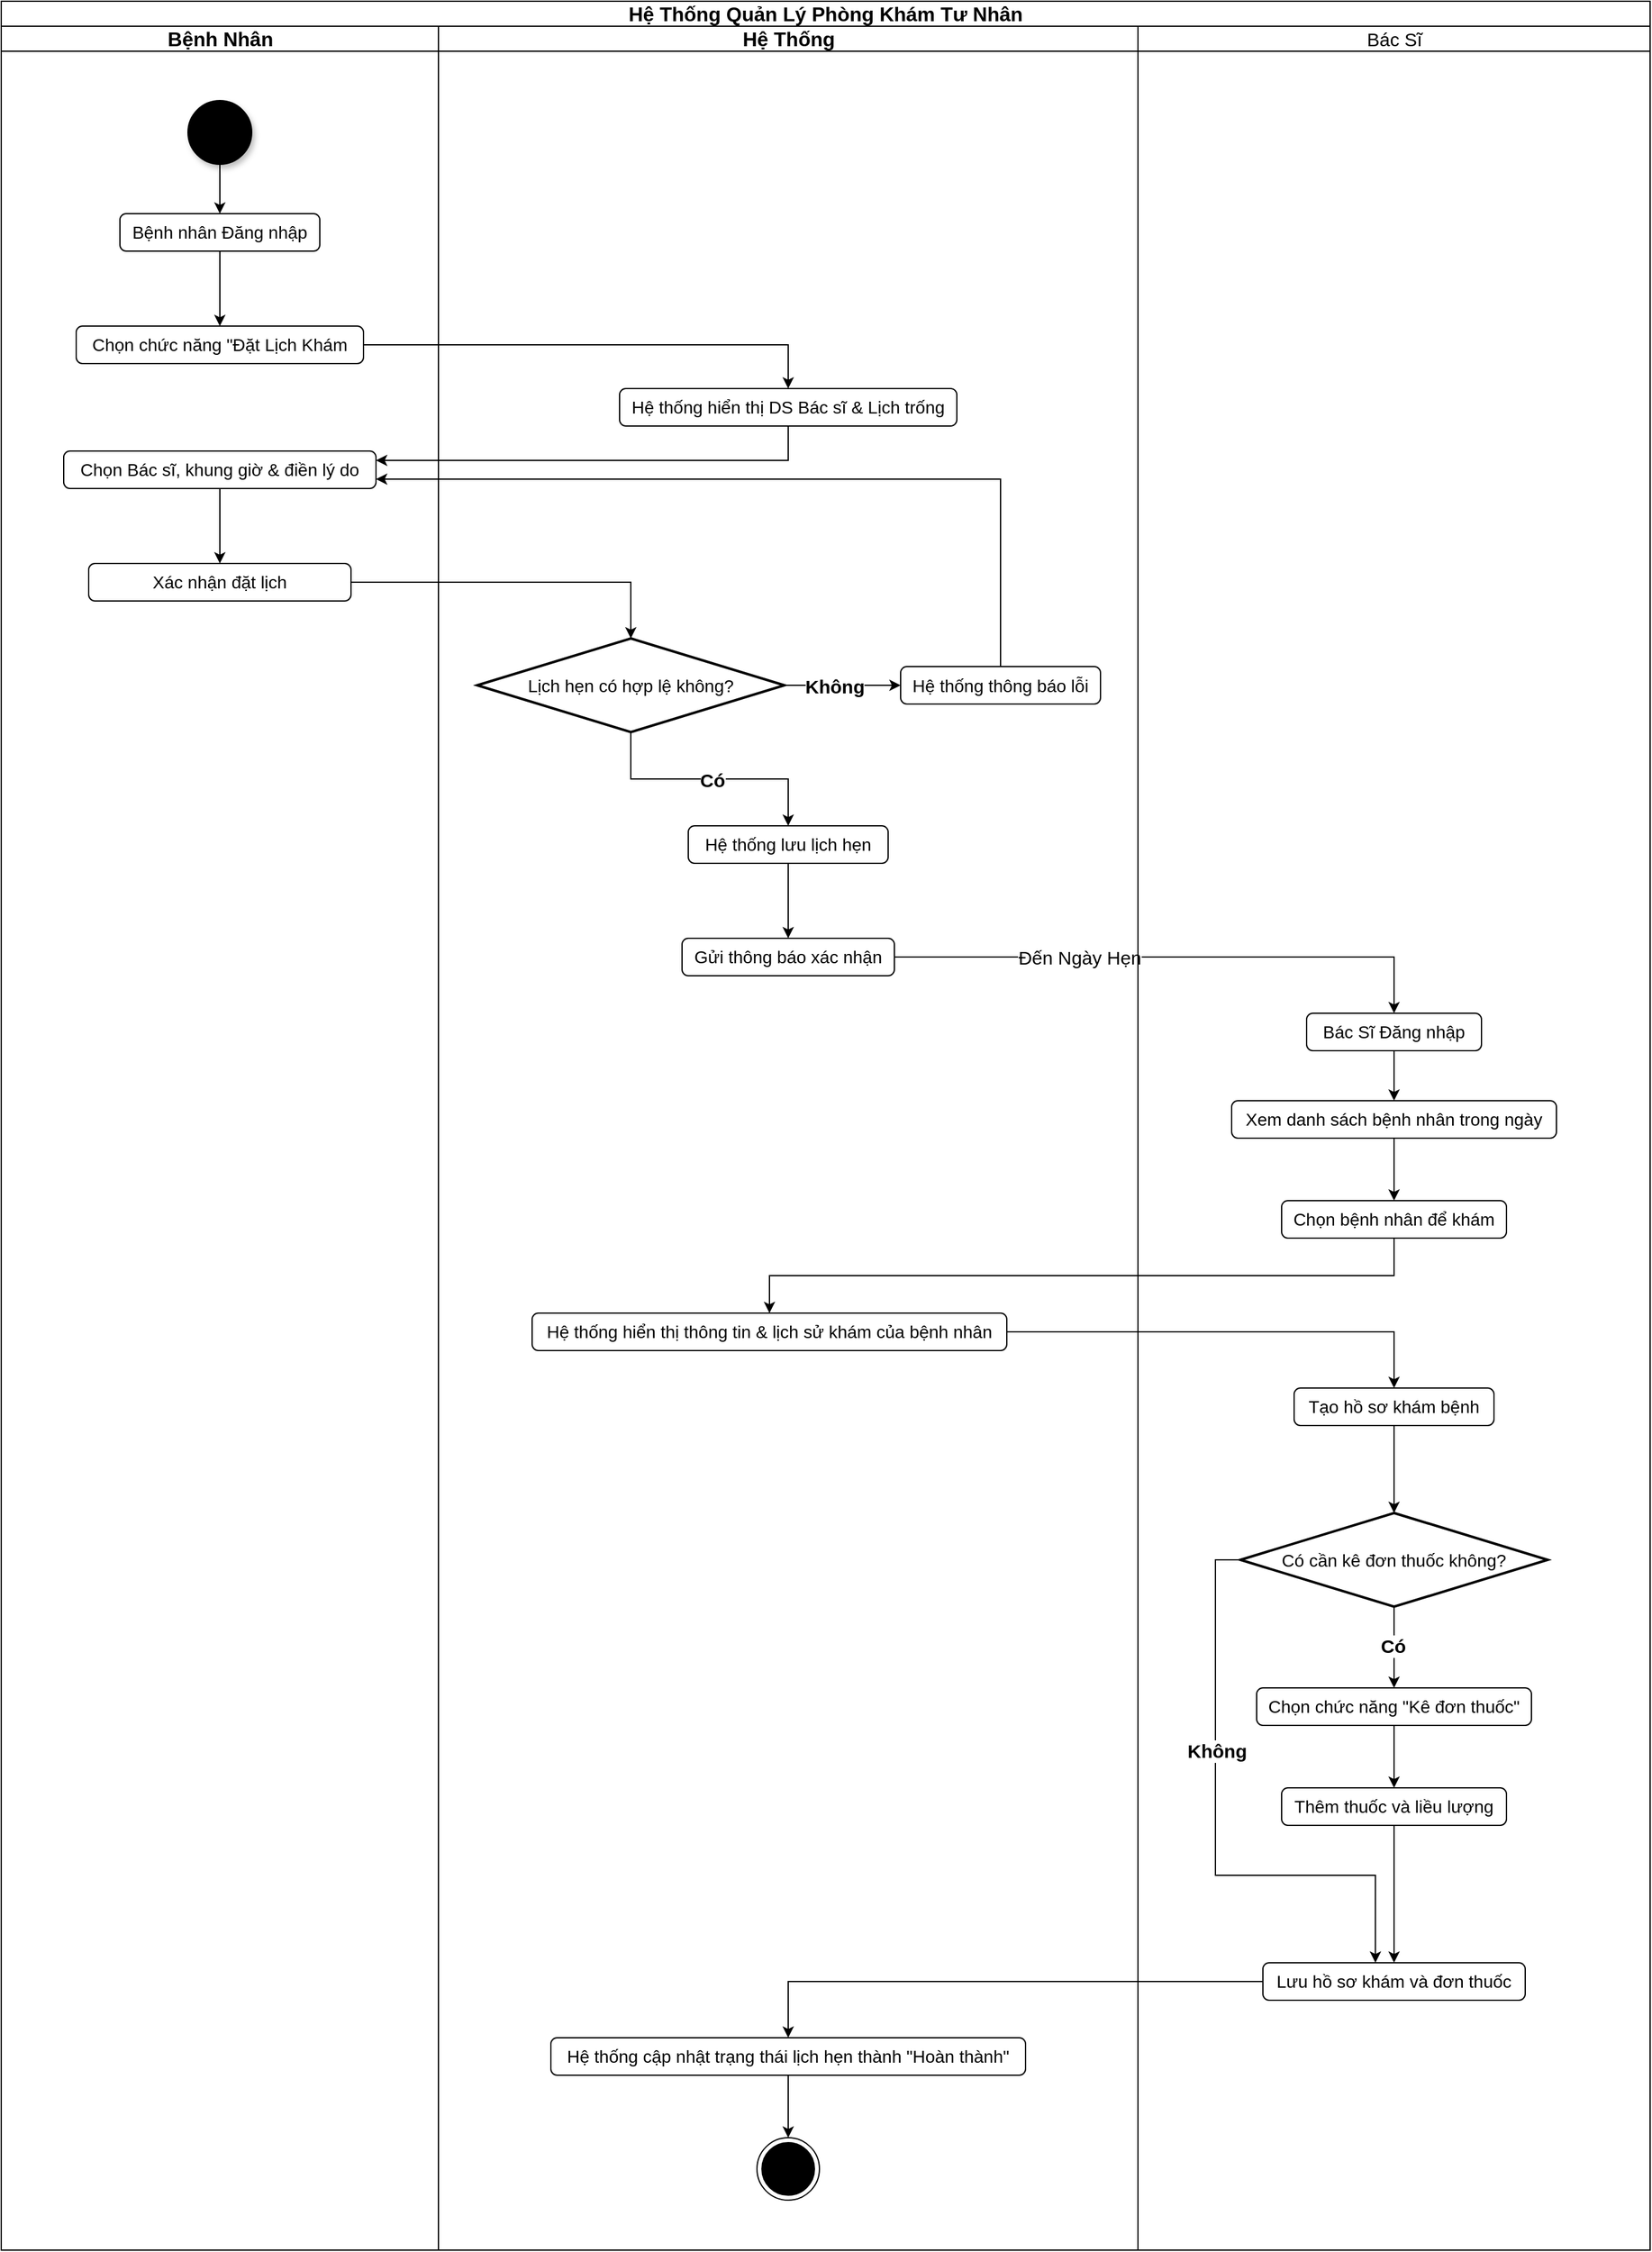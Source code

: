 <mxfile version="28.2.7">
  <diagram id="rIzfEIck5ejjeU1Xebqe" name="Trang-1">
    <mxGraphModel dx="1628" dy="2651" grid="1" gridSize="10" guides="1" tooltips="1" connect="1" arrows="1" fold="1" page="1" pageScale="1" pageWidth="1169" pageHeight="1654" background="light-dark(#ffffff, #ededed)" math="0" shadow="0">
      <root>
        <mxCell id="0" />
        <mxCell id="1" parent="0" />
        <mxCell id="DMXJH4btldHHOL56g4C--53" value="Hệ Thống Quản Lý Phòng Khám Tư Nhân" style="swimlane;html=1;childLayout=stackLayout;resizeParent=1;resizeParentMax=0;startSize=20;whiteSpace=wrap;fontSize=16;" vertex="1" parent="1">
          <mxGeometry x="80" y="-1570" width="1320" height="1800" as="geometry" />
        </mxCell>
        <mxCell id="DMXJH4btldHHOL56g4C--65" style="edgeStyle=orthogonalEdgeStyle;rounded=0;orthogonalLoop=1;jettySize=auto;html=1;exitX=1;exitY=0.5;exitDx=0;exitDy=0;entryX=0.5;entryY=0;entryDx=0;entryDy=0;fontSize=14;" edge="1" parent="DMXJH4btldHHOL56g4C--53" source="DMXJH4btldHHOL56g4C--21" target="DMXJH4btldHHOL56g4C--23">
          <mxGeometry relative="1" as="geometry" />
        </mxCell>
        <mxCell id="DMXJH4btldHHOL56g4C--66" style="edgeStyle=orthogonalEdgeStyle;rounded=0;orthogonalLoop=1;jettySize=auto;html=1;exitX=0.5;exitY=1;exitDx=0;exitDy=0;entryX=1;entryY=0.25;entryDx=0;entryDy=0;fontSize=14;" edge="1" parent="DMXJH4btldHHOL56g4C--53" source="DMXJH4btldHHOL56g4C--23" target="DMXJH4btldHHOL56g4C--22">
          <mxGeometry relative="1" as="geometry" />
        </mxCell>
        <mxCell id="DMXJH4btldHHOL56g4C--54" value="Bệnh Nhân" style="swimlane;html=1;startSize=20;fontSize=16;" vertex="1" parent="DMXJH4btldHHOL56g4C--53">
          <mxGeometry y="20" width="350" height="1780" as="geometry" />
        </mxCell>
        <mxCell id="DMXJH4btldHHOL56g4C--1" value="" style="strokeWidth=2;html=1;shape=mxgraph.flowchart.start_2;whiteSpace=wrap;labelBackgroundColor=#000000;labelBorderColor=default;textShadow=1;fillColor=#000000;shadow=1;" vertex="1" parent="DMXJH4btldHHOL56g4C--54">
          <mxGeometry x="150" y="60" width="50" height="50" as="geometry" />
        </mxCell>
        <mxCell id="DMXJH4btldHHOL56g4C--59" style="edgeStyle=orthogonalEdgeStyle;rounded=0;orthogonalLoop=1;jettySize=auto;html=1;exitX=0.5;exitY=1;exitDx=0;exitDy=0;entryX=0.5;entryY=0;entryDx=0;entryDy=0;fontSize=14;" edge="1" parent="DMXJH4btldHHOL56g4C--54" source="DMXJH4btldHHOL56g4C--15" target="DMXJH4btldHHOL56g4C--21">
          <mxGeometry relative="1" as="geometry" />
        </mxCell>
        <mxCell id="DMXJH4btldHHOL56g4C--15" value="Bệnh nhân Đăng nhập" style="html=1;align=center;verticalAlign=top;rounded=1;absoluteArcSize=1;arcSize=10;dashed=0;whiteSpace=wrap;labelBackgroundColor=none;fontSize=14;" vertex="1" parent="DMXJH4btldHHOL56g4C--54">
          <mxGeometry x="95" y="150" width="160" height="30" as="geometry" />
        </mxCell>
        <mxCell id="DMXJH4btldHHOL56g4C--20" style="edgeStyle=orthogonalEdgeStyle;rounded=0;orthogonalLoop=1;jettySize=auto;html=1;exitX=0.5;exitY=1;exitDx=0;exitDy=0;exitPerimeter=0;entryX=0.5;entryY=0;entryDx=0;entryDy=0;fontSize=14;" edge="1" parent="DMXJH4btldHHOL56g4C--54" source="DMXJH4btldHHOL56g4C--1" target="DMXJH4btldHHOL56g4C--15">
          <mxGeometry relative="1" as="geometry" />
        </mxCell>
        <mxCell id="DMXJH4btldHHOL56g4C--21" value="Chọn chức năng &quot;Đặt Lịch Khám" style="html=1;align=center;verticalAlign=top;rounded=1;absoluteArcSize=1;arcSize=10;dashed=0;whiteSpace=wrap;labelBackgroundColor=none;fontSize=14;" vertex="1" parent="DMXJH4btldHHOL56g4C--54">
          <mxGeometry x="60" y="240" width="230" height="30" as="geometry" />
        </mxCell>
        <mxCell id="DMXJH4btldHHOL56g4C--67" style="edgeStyle=orthogonalEdgeStyle;rounded=0;orthogonalLoop=1;jettySize=auto;html=1;exitX=0.5;exitY=1;exitDx=0;exitDy=0;entryX=0.5;entryY=0;entryDx=0;entryDy=0;" edge="1" parent="DMXJH4btldHHOL56g4C--54" source="DMXJH4btldHHOL56g4C--22" target="DMXJH4btldHHOL56g4C--60">
          <mxGeometry relative="1" as="geometry" />
        </mxCell>
        <mxCell id="DMXJH4btldHHOL56g4C--22" value="Chọn Bác sĩ, khung giờ &amp;amp; điền lý do" style="html=1;align=center;verticalAlign=top;rounded=1;absoluteArcSize=1;arcSize=10;dashed=0;whiteSpace=wrap;labelBackgroundColor=none;fontSize=14;" vertex="1" parent="DMXJH4btldHHOL56g4C--54">
          <mxGeometry x="50" y="340" width="250" height="30" as="geometry" />
        </mxCell>
        <mxCell id="DMXJH4btldHHOL56g4C--60" value="Xác nhận đặt lịch" style="html=1;align=center;verticalAlign=top;rounded=1;absoluteArcSize=1;arcSize=10;dashed=0;whiteSpace=wrap;labelBackgroundColor=none;fontSize=14;" vertex="1" parent="DMXJH4btldHHOL56g4C--54">
          <mxGeometry x="70" y="430" width="210" height="30" as="geometry" />
        </mxCell>
        <mxCell id="DMXJH4btldHHOL56g4C--68" style="edgeStyle=orthogonalEdgeStyle;rounded=0;orthogonalLoop=1;jettySize=auto;html=1;exitX=1;exitY=0.5;exitDx=0;exitDy=0;entryX=0.5;entryY=0;entryDx=0;entryDy=0;entryPerimeter=0;" edge="1" parent="DMXJH4btldHHOL56g4C--53" source="DMXJH4btldHHOL56g4C--60" target="DMXJH4btldHHOL56g4C--14">
          <mxGeometry relative="1" as="geometry" />
        </mxCell>
        <mxCell id="DMXJH4btldHHOL56g4C--100" style="edgeStyle=orthogonalEdgeStyle;rounded=0;orthogonalLoop=1;jettySize=auto;html=1;exitX=0.5;exitY=0;exitDx=0;exitDy=0;entryX=1;entryY=0.75;entryDx=0;entryDy=0;" edge="1" parent="DMXJH4btldHHOL56g4C--53" source="DMXJH4btldHHOL56g4C--63" target="DMXJH4btldHHOL56g4C--22">
          <mxGeometry relative="1" as="geometry" />
        </mxCell>
        <mxCell id="DMXJH4btldHHOL56g4C--102" style="edgeStyle=orthogonalEdgeStyle;rounded=0;orthogonalLoop=1;jettySize=auto;html=1;exitX=1;exitY=0.5;exitDx=0;exitDy=0;fontSize=20;entryX=0.5;entryY=0;entryDx=0;entryDy=0;" edge="1" parent="DMXJH4btldHHOL56g4C--53" source="DMXJH4btldHHOL56g4C--61" target="DMXJH4btldHHOL56g4C--104">
          <mxGeometry relative="1" as="geometry">
            <mxPoint x="980" y="764.75" as="targetPoint" />
          </mxGeometry>
        </mxCell>
        <mxCell id="DMXJH4btldHHOL56g4C--103" value="Đến Ngày Hẹn" style="edgeLabel;html=1;align=center;verticalAlign=middle;resizable=0;points=[];fontSize=15;" vertex="1" connectable="0" parent="DMXJH4btldHHOL56g4C--102">
          <mxGeometry x="0.234" y="-3" relative="1" as="geometry">
            <mxPoint x="-127" y="-3" as="offset" />
          </mxGeometry>
        </mxCell>
        <mxCell id="DMXJH4btldHHOL56g4C--85" style="edgeStyle=orthogonalEdgeStyle;rounded=0;orthogonalLoop=1;jettySize=auto;html=1;exitX=0.5;exitY=1;exitDx=0;exitDy=0;entryX=0.5;entryY=0;entryDx=0;entryDy=0;" edge="1" parent="DMXJH4btldHHOL56g4C--53" source="DMXJH4btldHHOL56g4C--80" target="DMXJH4btldHHOL56g4C--79">
          <mxGeometry relative="1" as="geometry" />
        </mxCell>
        <mxCell id="DMXJH4btldHHOL56g4C--109" style="edgeStyle=orthogonalEdgeStyle;rounded=0;orthogonalLoop=1;jettySize=auto;html=1;exitX=1;exitY=0.5;exitDx=0;exitDy=0;entryX=0.5;entryY=0;entryDx=0;entryDy=0;" edge="1" parent="DMXJH4btldHHOL56g4C--53" source="DMXJH4btldHHOL56g4C--79" target="DMXJH4btldHHOL56g4C--78">
          <mxGeometry relative="1" as="geometry" />
        </mxCell>
        <mxCell id="DMXJH4btldHHOL56g4C--55" value="Hệ Thống" style="swimlane;html=1;startSize=20;fontSize=16;" vertex="1" parent="DMXJH4btldHHOL56g4C--53">
          <mxGeometry x="350" y="20" width="560" height="1780" as="geometry" />
        </mxCell>
        <mxCell id="DMXJH4btldHHOL56g4C--79" value="Hệ thống hiển thị thông tin &amp;amp; lịch sử khám của bệnh nhân" style="html=1;align=center;verticalAlign=top;rounded=1;absoluteArcSize=1;arcSize=10;dashed=0;whiteSpace=wrap;labelBackgroundColor=none;fontSize=14;" vertex="1" parent="DMXJH4btldHHOL56g4C--55">
          <mxGeometry x="75" y="1030" width="380" height="30" as="geometry" />
        </mxCell>
        <mxCell id="DMXJH4btldHHOL56g4C--90" value="Hệ thống cập nhật trạng thái lịch hẹn thành &quot;Hoàn thành&quot;" style="html=1;align=center;verticalAlign=top;rounded=1;absoluteArcSize=1;arcSize=10;dashed=0;whiteSpace=wrap;labelBackgroundColor=none;fontSize=14;" vertex="1" parent="DMXJH4btldHHOL56g4C--55">
          <mxGeometry x="90" y="1610" width="380" height="30" as="geometry" />
        </mxCell>
        <mxCell id="DMXJH4btldHHOL56g4C--23" value="Hệ thống hiển thị DS Bác sĩ &amp;amp; Lịch trống" style="html=1;align=center;verticalAlign=top;rounded=1;absoluteArcSize=1;arcSize=10;dashed=0;whiteSpace=wrap;labelBackgroundColor=none;fontSize=14;" vertex="1" parent="DMXJH4btldHHOL56g4C--55">
          <mxGeometry x="145" y="290" width="270" height="30" as="geometry" />
        </mxCell>
        <mxCell id="DMXJH4btldHHOL56g4C--14" value="Lịch hẹn có hợp lệ không?" style="strokeWidth=2;html=1;shape=mxgraph.flowchart.decision;whiteSpace=wrap;labelBackgroundColor=none;fontSize=14;" vertex="1" parent="DMXJH4btldHHOL56g4C--55">
          <mxGeometry x="31" y="490" width="246" height="75" as="geometry" />
        </mxCell>
        <mxCell id="DMXJH4btldHHOL56g4C--62" value="Hệ thống lưu lịch hẹn" style="html=1;align=center;verticalAlign=top;rounded=1;absoluteArcSize=1;arcSize=10;dashed=0;whiteSpace=wrap;labelBackgroundColor=none;fontSize=14;" vertex="1" parent="DMXJH4btldHHOL56g4C--55">
          <mxGeometry x="200" y="640" width="160" height="30" as="geometry" />
        </mxCell>
        <mxCell id="DMXJH4btldHHOL56g4C--71" style="edgeStyle=orthogonalEdgeStyle;rounded=0;orthogonalLoop=1;jettySize=auto;html=1;exitX=0.5;exitY=1;exitDx=0;exitDy=0;exitPerimeter=0;fontSize=14;entryX=0.5;entryY=0;entryDx=0;entryDy=0;" edge="1" parent="DMXJH4btldHHOL56g4C--55" source="DMXJH4btldHHOL56g4C--14" target="DMXJH4btldHHOL56g4C--62">
          <mxGeometry relative="1" as="geometry">
            <mxPoint x="-175.5" y="660" as="targetPoint" />
          </mxGeometry>
        </mxCell>
        <mxCell id="DMXJH4btldHHOL56g4C--72" value="Có" style="edgeLabel;html=1;align=center;verticalAlign=middle;resizable=0;points=[];fontSize=15;fontStyle=1" vertex="1" connectable="0" parent="DMXJH4btldHHOL56g4C--71">
          <mxGeometry x="0.221" relative="1" as="geometry">
            <mxPoint x="-20" as="offset" />
          </mxGeometry>
        </mxCell>
        <mxCell id="DMXJH4btldHHOL56g4C--63" value="Hệ thống thông báo lỗi" style="html=1;align=center;verticalAlign=top;rounded=1;absoluteArcSize=1;arcSize=10;dashed=0;whiteSpace=wrap;labelBackgroundColor=none;fontSize=14;" vertex="1" parent="DMXJH4btldHHOL56g4C--55">
          <mxGeometry x="370" y="512.5" width="160" height="30" as="geometry" />
        </mxCell>
        <mxCell id="DMXJH4btldHHOL56g4C--69" style="edgeStyle=orthogonalEdgeStyle;rounded=0;orthogonalLoop=1;jettySize=auto;html=1;exitX=1;exitY=0.5;exitDx=0;exitDy=0;exitPerimeter=0;entryX=0;entryY=0.5;entryDx=0;entryDy=0;" edge="1" parent="DMXJH4btldHHOL56g4C--55" source="DMXJH4btldHHOL56g4C--14" target="DMXJH4btldHHOL56g4C--63">
          <mxGeometry relative="1" as="geometry">
            <mxPoint x="70" y="532.25" as="targetPoint" />
          </mxGeometry>
        </mxCell>
        <mxCell id="DMXJH4btldHHOL56g4C--70" value="Không" style="edgeLabel;html=1;align=center;verticalAlign=middle;resizable=0;points=[];fontSize=15;fontStyle=1" vertex="1" connectable="0" parent="DMXJH4btldHHOL56g4C--69">
          <mxGeometry x="0.149" y="1" relative="1" as="geometry">
            <mxPoint x="-14" y="1" as="offset" />
          </mxGeometry>
        </mxCell>
        <mxCell id="DMXJH4btldHHOL56g4C--61" value="Gửi thông báo xác nhận" style="html=1;align=center;verticalAlign=top;rounded=1;absoluteArcSize=1;arcSize=10;dashed=0;whiteSpace=wrap;labelBackgroundColor=none;fontSize=14;" vertex="1" parent="DMXJH4btldHHOL56g4C--55">
          <mxGeometry x="195" y="730" width="170" height="30" as="geometry" />
        </mxCell>
        <mxCell id="DMXJH4btldHHOL56g4C--74" style="edgeStyle=orthogonalEdgeStyle;rounded=0;orthogonalLoop=1;jettySize=auto;html=1;exitX=0.5;exitY=1;exitDx=0;exitDy=0;entryX=0.5;entryY=0;entryDx=0;entryDy=0;" edge="1" parent="DMXJH4btldHHOL56g4C--55" source="DMXJH4btldHHOL56g4C--62" target="DMXJH4btldHHOL56g4C--61">
          <mxGeometry relative="1" as="geometry" />
        </mxCell>
        <mxCell id="DMXJH4btldHHOL56g4C--120" style="edgeStyle=orthogonalEdgeStyle;rounded=0;orthogonalLoop=1;jettySize=auto;html=1;exitX=0.5;exitY=1;exitDx=0;exitDy=0;entryX=0.5;entryY=0;entryDx=0;entryDy=0;" edge="1" parent="DMXJH4btldHHOL56g4C--55" source="DMXJH4btldHHOL56g4C--90" target="DMXJH4btldHHOL56g4C--127">
          <mxGeometry relative="1" as="geometry">
            <mxPoint x="280" y="1690" as="targetPoint" />
          </mxGeometry>
        </mxCell>
        <mxCell id="DMXJH4btldHHOL56g4C--127" value="" style="ellipse;html=1;shape=endState;fillColor=strokeColor;" vertex="1" parent="DMXJH4btldHHOL56g4C--55">
          <mxGeometry x="255" y="1690" width="50" height="50" as="geometry" />
        </mxCell>
        <mxCell id="DMXJH4btldHHOL56g4C--56" value="Bác Sĩ" style="swimlane;html=1;startSize=20;fontSize=15;gradientColor=none;swimlaneFillColor=none;fontStyle=0" vertex="1" parent="DMXJH4btldHHOL56g4C--53">
          <mxGeometry x="910" y="20" width="410" height="1780" as="geometry" />
        </mxCell>
        <mxCell id="DMXJH4btldHHOL56g4C--106" style="edgeStyle=orthogonalEdgeStyle;rounded=0;orthogonalLoop=1;jettySize=auto;html=1;exitX=0.5;exitY=1;exitDx=0;exitDy=0;entryX=0.5;entryY=0;entryDx=0;entryDy=0;" edge="1" parent="DMXJH4btldHHOL56g4C--56" source="DMXJH4btldHHOL56g4C--104" target="DMXJH4btldHHOL56g4C--105">
          <mxGeometry relative="1" as="geometry" />
        </mxCell>
        <mxCell id="DMXJH4btldHHOL56g4C--104" value="Bác Sĩ Đăng nhập" style="html=1;align=center;verticalAlign=top;rounded=1;absoluteArcSize=1;arcSize=10;dashed=0;whiteSpace=wrap;labelBackgroundColor=none;fontSize=14;" vertex="1" parent="DMXJH4btldHHOL56g4C--56">
          <mxGeometry x="135" y="790" width="140" height="30" as="geometry" />
        </mxCell>
        <mxCell id="DMXJH4btldHHOL56g4C--108" style="edgeStyle=orthogonalEdgeStyle;rounded=0;orthogonalLoop=1;jettySize=auto;html=1;exitX=0.5;exitY=1;exitDx=0;exitDy=0;entryX=0.5;entryY=0;entryDx=0;entryDy=0;" edge="1" parent="DMXJH4btldHHOL56g4C--56" source="DMXJH4btldHHOL56g4C--105" target="DMXJH4btldHHOL56g4C--80">
          <mxGeometry relative="1" as="geometry" />
        </mxCell>
        <mxCell id="DMXJH4btldHHOL56g4C--105" value="Xem danh sách bệnh nhân trong ngày" style="html=1;align=center;verticalAlign=top;rounded=1;absoluteArcSize=1;arcSize=10;dashed=0;whiteSpace=wrap;labelBackgroundColor=none;fontSize=14;" vertex="1" parent="DMXJH4btldHHOL56g4C--56">
          <mxGeometry x="75" y="860" width="260" height="30" as="geometry" />
        </mxCell>
        <mxCell id="DMXJH4btldHHOL56g4C--80" value="Chọn bệnh nhân để khám" style="html=1;align=center;verticalAlign=top;rounded=1;absoluteArcSize=1;arcSize=10;dashed=0;whiteSpace=wrap;labelBackgroundColor=none;fontSize=14;" vertex="1" parent="DMXJH4btldHHOL56g4C--56">
          <mxGeometry x="115" y="940" width="180" height="30" as="geometry" />
        </mxCell>
        <mxCell id="DMXJH4btldHHOL56g4C--78" value="Tạo hồ sơ khám bệnh" style="html=1;align=center;verticalAlign=top;rounded=1;absoluteArcSize=1;arcSize=10;dashed=0;whiteSpace=wrap;labelBackgroundColor=none;fontSize=14;" vertex="1" parent="DMXJH4btldHHOL56g4C--56">
          <mxGeometry x="125" y="1090" width="160" height="30" as="geometry" />
        </mxCell>
        <mxCell id="DMXJH4btldHHOL56g4C--112" style="edgeStyle=orthogonalEdgeStyle;rounded=0;orthogonalLoop=1;jettySize=auto;html=1;exitX=0.5;exitY=1;exitDx=0;exitDy=0;exitPerimeter=0;fontSize=15;entryX=0.5;entryY=0;entryDx=0;entryDy=0;" edge="1" parent="DMXJH4btldHHOL56g4C--56" source="DMXJH4btldHHOL56g4C--110" target="DMXJH4btldHHOL56g4C--92">
          <mxGeometry relative="1" as="geometry">
            <mxPoint x="198.25" y="1330" as="targetPoint" />
          </mxGeometry>
        </mxCell>
        <mxCell id="DMXJH4btldHHOL56g4C--116" value="Có" style="edgeLabel;html=1;align=center;verticalAlign=middle;resizable=0;points=[];fontSize=15;fontStyle=1" vertex="1" connectable="0" parent="DMXJH4btldHHOL56g4C--112">
          <mxGeometry x="-0.064" y="-1" relative="1" as="geometry">
            <mxPoint as="offset" />
          </mxGeometry>
        </mxCell>
        <mxCell id="DMXJH4btldHHOL56g4C--124" style="edgeStyle=orthogonalEdgeStyle;rounded=0;orthogonalLoop=1;jettySize=auto;html=1;exitX=0;exitY=0.5;exitDx=0;exitDy=0;exitPerimeter=0;entryX=0.429;entryY=0;entryDx=0;entryDy=0;entryPerimeter=0;" edge="1" parent="DMXJH4btldHHOL56g4C--56" source="DMXJH4btldHHOL56g4C--110" target="DMXJH4btldHHOL56g4C--91">
          <mxGeometry relative="1" as="geometry">
            <mxPoint x="170" y="1530" as="targetPoint" />
            <Array as="points">
              <mxPoint x="62" y="1227" />
              <mxPoint x="62" y="1480" />
              <mxPoint x="190" y="1480" />
            </Array>
          </mxGeometry>
        </mxCell>
        <mxCell id="DMXJH4btldHHOL56g4C--125" value="Không" style="edgeLabel;html=1;align=center;verticalAlign=middle;resizable=0;points=[];fontSize=15;fontStyle=1" vertex="1" connectable="0" parent="DMXJH4btldHHOL56g4C--124">
          <mxGeometry x="-0.198" y="1" relative="1" as="geometry">
            <mxPoint y="-16" as="offset" />
          </mxGeometry>
        </mxCell>
        <mxCell id="DMXJH4btldHHOL56g4C--110" value="Có cần kê đơn thuốc không?" style="strokeWidth=2;html=1;shape=mxgraph.flowchart.decision;whiteSpace=wrap;labelBackgroundColor=none;fontSize=14;" vertex="1" parent="DMXJH4btldHHOL56g4C--56">
          <mxGeometry x="82" y="1190" width="246" height="75" as="geometry" />
        </mxCell>
        <mxCell id="DMXJH4btldHHOL56g4C--111" style="edgeStyle=orthogonalEdgeStyle;rounded=0;orthogonalLoop=1;jettySize=auto;html=1;exitX=0.5;exitY=1;exitDx=0;exitDy=0;entryX=0.5;entryY=0;entryDx=0;entryDy=0;entryPerimeter=0;" edge="1" parent="DMXJH4btldHHOL56g4C--56" source="DMXJH4btldHHOL56g4C--78" target="DMXJH4btldHHOL56g4C--110">
          <mxGeometry relative="1" as="geometry" />
        </mxCell>
        <mxCell id="DMXJH4btldHHOL56g4C--92" value="Chọn chức năng &quot;Kê đơn thuốc&quot;" style="html=1;align=center;verticalAlign=top;rounded=1;absoluteArcSize=1;arcSize=10;dashed=0;whiteSpace=wrap;labelBackgroundColor=none;fontSize=14;" vertex="1" parent="DMXJH4btldHHOL56g4C--56">
          <mxGeometry x="95" y="1330" width="220" height="30" as="geometry" />
        </mxCell>
        <mxCell id="DMXJH4btldHHOL56g4C--87" value="Thêm thuốc và liều lượng" style="html=1;align=center;verticalAlign=top;rounded=1;absoluteArcSize=1;arcSize=10;dashed=0;whiteSpace=wrap;labelBackgroundColor=none;fontSize=14;" vertex="1" parent="DMXJH4btldHHOL56g4C--56">
          <mxGeometry x="115" y="1410" width="180" height="30" as="geometry" />
        </mxCell>
        <mxCell id="DMXJH4btldHHOL56g4C--94" style="edgeStyle=orthogonalEdgeStyle;rounded=0;orthogonalLoop=1;jettySize=auto;html=1;exitX=0.5;exitY=1;exitDx=0;exitDy=0;entryX=0.5;entryY=0;entryDx=0;entryDy=0;" edge="1" parent="DMXJH4btldHHOL56g4C--56" source="DMXJH4btldHHOL56g4C--92" target="DMXJH4btldHHOL56g4C--87">
          <mxGeometry relative="1" as="geometry" />
        </mxCell>
        <mxCell id="DMXJH4btldHHOL56g4C--91" value="Lưu hồ sơ khám và đơn thuốc" style="html=1;align=center;verticalAlign=top;rounded=1;absoluteArcSize=1;arcSize=10;dashed=0;whiteSpace=wrap;labelBackgroundColor=none;fontSize=14;" vertex="1" parent="DMXJH4btldHHOL56g4C--56">
          <mxGeometry x="100" y="1550" width="210" height="30" as="geometry" />
        </mxCell>
        <mxCell id="DMXJH4btldHHOL56g4C--95" style="edgeStyle=orthogonalEdgeStyle;rounded=0;orthogonalLoop=1;jettySize=auto;html=1;exitX=0.5;exitY=1;exitDx=0;exitDy=0;entryX=0.5;entryY=0;entryDx=0;entryDy=0;" edge="1" parent="DMXJH4btldHHOL56g4C--56" source="DMXJH4btldHHOL56g4C--87" target="DMXJH4btldHHOL56g4C--91">
          <mxGeometry relative="1" as="geometry" />
        </mxCell>
        <mxCell id="DMXJH4btldHHOL56g4C--96" style="edgeStyle=orthogonalEdgeStyle;rounded=0;orthogonalLoop=1;jettySize=auto;html=1;exitX=0;exitY=0.5;exitDx=0;exitDy=0;entryX=0.5;entryY=0;entryDx=0;entryDy=0;" edge="1" parent="DMXJH4btldHHOL56g4C--53" source="DMXJH4btldHHOL56g4C--91" target="DMXJH4btldHHOL56g4C--90">
          <mxGeometry relative="1" as="geometry" />
        </mxCell>
      </root>
    </mxGraphModel>
  </diagram>
</mxfile>

